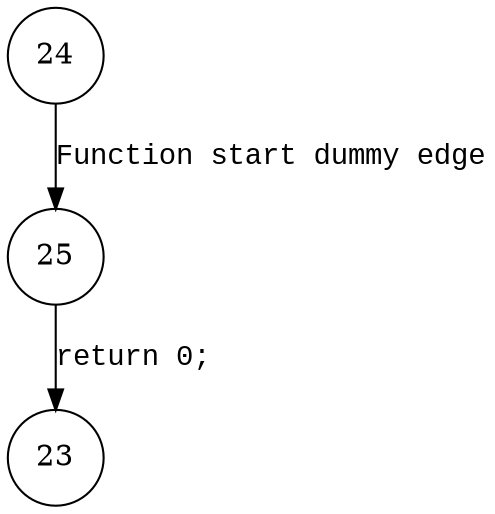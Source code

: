 digraph clean_child_exit {
24 [shape="circle"]
25 [shape="circle"]
23 [shape="circle"]
24 -> 25 [label="Function start dummy edge" fontname="Courier New"]
25 -> 23 [label="return 0;" fontname="Courier New"]
}